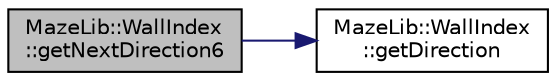 digraph "MazeLib::WallIndex::getNextDirection6"
{
 // LATEX_PDF_SIZE
  edge [fontname="Helvetica",fontsize="10",labelfontname="Helvetica",labelfontsize="10"];
  node [fontname="Helvetica",fontsize="10",shape=record];
  rankdir="LR";
  Node1 [label="MazeLib::WallIndex\l::getNextDirection6",height=0.2,width=0.4,color="black", fillcolor="grey75", style="filled", fontcolor="black",tooltip="現在壁に隣接する、柱ではない6方向を取得"];
  Node1 -> Node2 [color="midnightblue",fontsize="10",style="solid",fontname="Helvetica"];
  Node2 [label="MazeLib::WallIndex\l::getDirection",height=0.2,width=0.4,color="black", fillcolor="white", style="filled",URL="$d6/d8d/structMazeLib_1_1WallIndex.html#a17937fe7297c8dc715ff9d417435b1b3",tooltip="方向の取得"];
}
